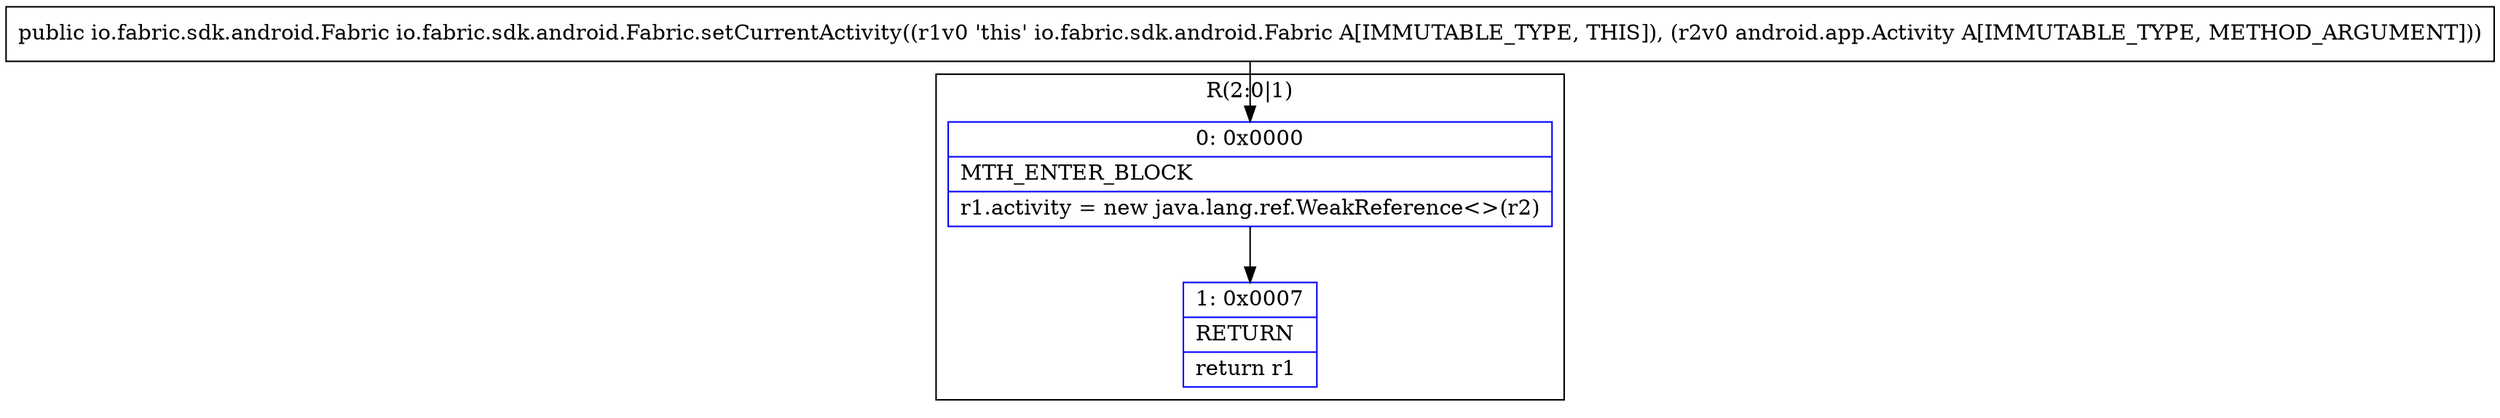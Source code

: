 digraph "CFG forio.fabric.sdk.android.Fabric.setCurrentActivity(Landroid\/app\/Activity;)Lio\/fabric\/sdk\/android\/Fabric;" {
subgraph cluster_Region_1948224907 {
label = "R(2:0|1)";
node [shape=record,color=blue];
Node_0 [shape=record,label="{0\:\ 0x0000|MTH_ENTER_BLOCK\l|r1.activity = new java.lang.ref.WeakReference\<\>(r2)\l}"];
Node_1 [shape=record,label="{1\:\ 0x0007|RETURN\l|return r1\l}"];
}
MethodNode[shape=record,label="{public io.fabric.sdk.android.Fabric io.fabric.sdk.android.Fabric.setCurrentActivity((r1v0 'this' io.fabric.sdk.android.Fabric A[IMMUTABLE_TYPE, THIS]), (r2v0 android.app.Activity A[IMMUTABLE_TYPE, METHOD_ARGUMENT])) }"];
MethodNode -> Node_0;
Node_0 -> Node_1;
}

